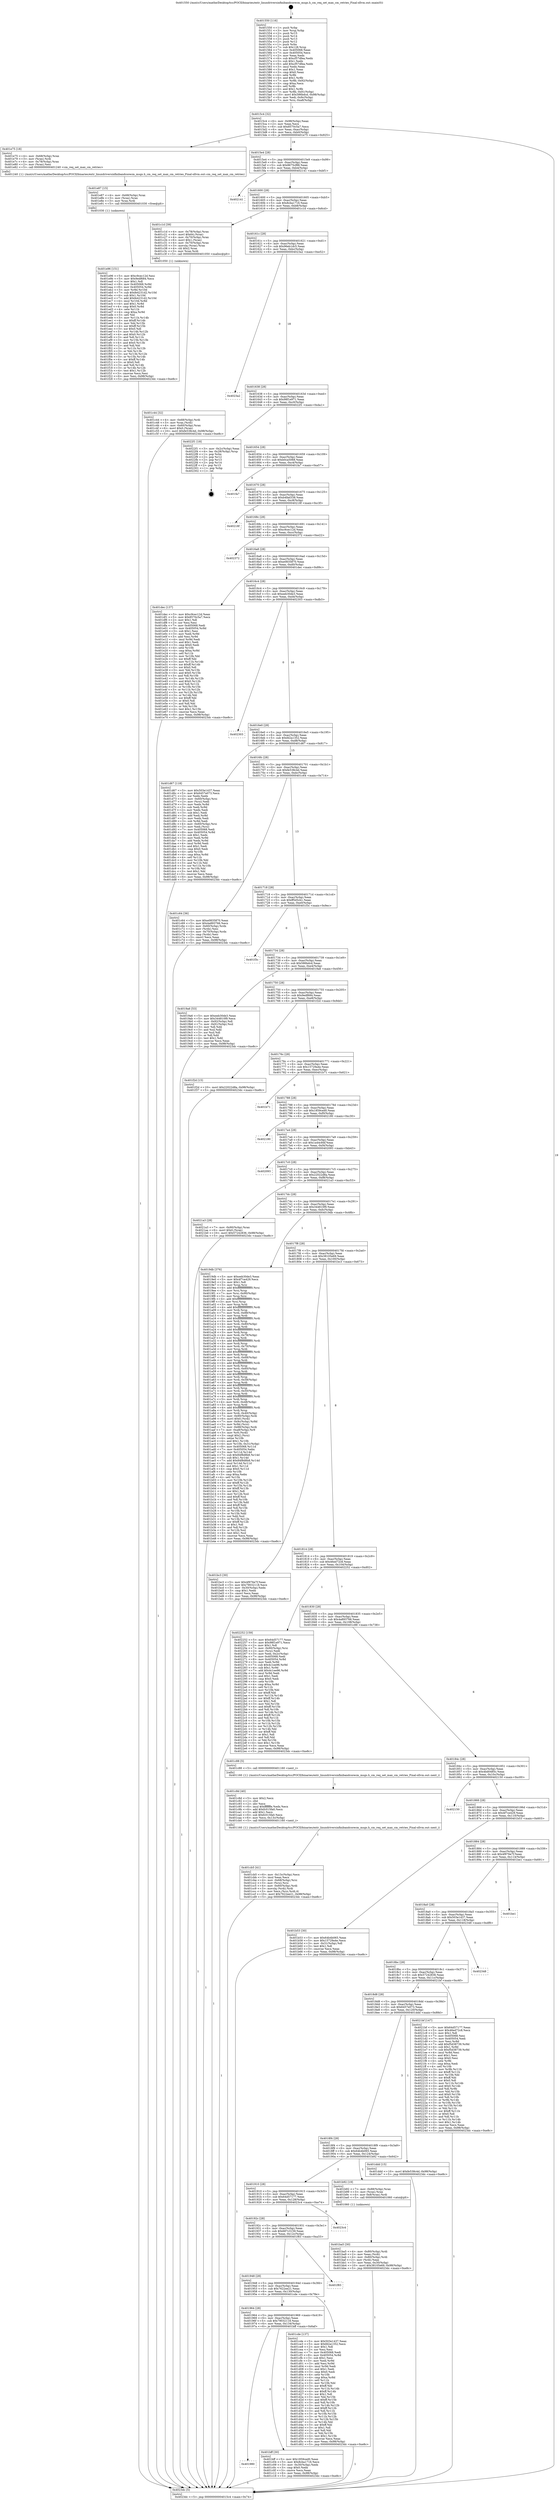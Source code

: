 digraph "0x401550" {
  label = "0x401550 (/mnt/c/Users/mathe/Desktop/tcc/POCII/binaries/extr_linuxdriversinfinibandcorecm_msgs.h_cm_req_set_max_cm_retries_Final-ollvm.out::main(0))"
  labelloc = "t"
  node[shape=record]

  Entry [label="",width=0.3,height=0.3,shape=circle,fillcolor=black,style=filled]
  "0x4015c4" [label="{
     0x4015c4 [32]\l
     | [instrs]\l
     &nbsp;&nbsp;0x4015c4 \<+6\>: mov -0x98(%rbp),%eax\l
     &nbsp;&nbsp;0x4015ca \<+2\>: mov %eax,%ecx\l
     &nbsp;&nbsp;0x4015cc \<+6\>: sub $0x8570c5a7,%ecx\l
     &nbsp;&nbsp;0x4015d2 \<+6\>: mov %eax,-0xac(%rbp)\l
     &nbsp;&nbsp;0x4015d8 \<+6\>: mov %ecx,-0xb0(%rbp)\l
     &nbsp;&nbsp;0x4015de \<+6\>: je 0000000000401e75 \<main+0x925\>\l
  }"]
  "0x401e75" [label="{
     0x401e75 [18]\l
     | [instrs]\l
     &nbsp;&nbsp;0x401e75 \<+4\>: mov -0x68(%rbp),%rax\l
     &nbsp;&nbsp;0x401e79 \<+3\>: mov (%rax),%rdi\l
     &nbsp;&nbsp;0x401e7c \<+4\>: mov -0x78(%rbp),%rax\l
     &nbsp;&nbsp;0x401e80 \<+2\>: mov (%rax),%esi\l
     &nbsp;&nbsp;0x401e82 \<+5\>: call 0000000000401240 \<cm_req_set_max_cm_retries\>\l
     | [calls]\l
     &nbsp;&nbsp;0x401240 \{1\} (/mnt/c/Users/mathe/Desktop/tcc/POCII/binaries/extr_linuxdriversinfinibandcorecm_msgs.h_cm_req_set_max_cm_retries_Final-ollvm.out::cm_req_set_max_cm_retries)\l
  }"]
  "0x4015e4" [label="{
     0x4015e4 [28]\l
     | [instrs]\l
     &nbsp;&nbsp;0x4015e4 \<+5\>: jmp 00000000004015e9 \<main+0x99\>\l
     &nbsp;&nbsp;0x4015e9 \<+6\>: mov -0xac(%rbp),%eax\l
     &nbsp;&nbsp;0x4015ef \<+5\>: sub $0x8675cf88,%eax\l
     &nbsp;&nbsp;0x4015f4 \<+6\>: mov %eax,-0xb4(%rbp)\l
     &nbsp;&nbsp;0x4015fa \<+6\>: je 0000000000402141 \<main+0xbf1\>\l
  }"]
  Exit [label="",width=0.3,height=0.3,shape=circle,fillcolor=black,style=filled,peripheries=2]
  "0x402141" [label="{
     0x402141\l
  }", style=dashed]
  "0x401600" [label="{
     0x401600 [28]\l
     | [instrs]\l
     &nbsp;&nbsp;0x401600 \<+5\>: jmp 0000000000401605 \<main+0xb5\>\l
     &nbsp;&nbsp;0x401605 \<+6\>: mov -0xac(%rbp),%eax\l
     &nbsp;&nbsp;0x40160b \<+5\>: sub $0x8cba1716,%eax\l
     &nbsp;&nbsp;0x401610 \<+6\>: mov %eax,-0xb8(%rbp)\l
     &nbsp;&nbsp;0x401616 \<+6\>: je 0000000000401c1d \<main+0x6cd\>\l
  }"]
  "0x401e96" [label="{
     0x401e96 [151]\l
     | [instrs]\l
     &nbsp;&nbsp;0x401e96 \<+5\>: mov $0xc9cec12d,%esi\l
     &nbsp;&nbsp;0x401e9b \<+5\>: mov $0x9edf684,%ecx\l
     &nbsp;&nbsp;0x401ea0 \<+2\>: mov $0x1,%dl\l
     &nbsp;&nbsp;0x401ea2 \<+8\>: mov 0x405068,%r8d\l
     &nbsp;&nbsp;0x401eaa \<+8\>: mov 0x405054,%r9d\l
     &nbsp;&nbsp;0x401eb2 \<+3\>: mov %r8d,%r10d\l
     &nbsp;&nbsp;0x401eb5 \<+7\>: sub $0xfe4231d2,%r10d\l
     &nbsp;&nbsp;0x401ebc \<+4\>: sub $0x1,%r10d\l
     &nbsp;&nbsp;0x401ec0 \<+7\>: add $0xfe4231d2,%r10d\l
     &nbsp;&nbsp;0x401ec7 \<+4\>: imul %r10d,%r8d\l
     &nbsp;&nbsp;0x401ecb \<+4\>: and $0x1,%r8d\l
     &nbsp;&nbsp;0x401ecf \<+4\>: cmp $0x0,%r8d\l
     &nbsp;&nbsp;0x401ed3 \<+4\>: sete %r11b\l
     &nbsp;&nbsp;0x401ed7 \<+4\>: cmp $0xa,%r9d\l
     &nbsp;&nbsp;0x401edb \<+3\>: setl %bl\l
     &nbsp;&nbsp;0x401ede \<+3\>: mov %r11b,%r14b\l
     &nbsp;&nbsp;0x401ee1 \<+4\>: xor $0xff,%r14b\l
     &nbsp;&nbsp;0x401ee5 \<+3\>: mov %bl,%r15b\l
     &nbsp;&nbsp;0x401ee8 \<+4\>: xor $0xff,%r15b\l
     &nbsp;&nbsp;0x401eec \<+3\>: xor $0x0,%dl\l
     &nbsp;&nbsp;0x401eef \<+3\>: mov %r14b,%r12b\l
     &nbsp;&nbsp;0x401ef2 \<+4\>: and $0x0,%r12b\l
     &nbsp;&nbsp;0x401ef6 \<+3\>: and %dl,%r11b\l
     &nbsp;&nbsp;0x401ef9 \<+3\>: mov %r15b,%r13b\l
     &nbsp;&nbsp;0x401efc \<+4\>: and $0x0,%r13b\l
     &nbsp;&nbsp;0x401f00 \<+2\>: and %dl,%bl\l
     &nbsp;&nbsp;0x401f02 \<+3\>: or %r11b,%r12b\l
     &nbsp;&nbsp;0x401f05 \<+3\>: or %bl,%r13b\l
     &nbsp;&nbsp;0x401f08 \<+3\>: xor %r13b,%r12b\l
     &nbsp;&nbsp;0x401f0b \<+3\>: or %r15b,%r14b\l
     &nbsp;&nbsp;0x401f0e \<+4\>: xor $0xff,%r14b\l
     &nbsp;&nbsp;0x401f12 \<+3\>: or $0x0,%dl\l
     &nbsp;&nbsp;0x401f15 \<+3\>: and %dl,%r14b\l
     &nbsp;&nbsp;0x401f18 \<+3\>: or %r14b,%r12b\l
     &nbsp;&nbsp;0x401f1b \<+4\>: test $0x1,%r12b\l
     &nbsp;&nbsp;0x401f1f \<+3\>: cmovne %ecx,%esi\l
     &nbsp;&nbsp;0x401f22 \<+6\>: mov %esi,-0x98(%rbp)\l
     &nbsp;&nbsp;0x401f28 \<+5\>: jmp 00000000004023dc \<main+0xe8c\>\l
  }"]
  "0x401c1d" [label="{
     0x401c1d [39]\l
     | [instrs]\l
     &nbsp;&nbsp;0x401c1d \<+4\>: mov -0x78(%rbp),%rax\l
     &nbsp;&nbsp;0x401c21 \<+6\>: movl $0x64,(%rax)\l
     &nbsp;&nbsp;0x401c27 \<+4\>: mov -0x70(%rbp),%rax\l
     &nbsp;&nbsp;0x401c2b \<+6\>: movl $0x1,(%rax)\l
     &nbsp;&nbsp;0x401c31 \<+4\>: mov -0x70(%rbp),%rax\l
     &nbsp;&nbsp;0x401c35 \<+3\>: movslq (%rax),%rax\l
     &nbsp;&nbsp;0x401c38 \<+4\>: shl $0x2,%rax\l
     &nbsp;&nbsp;0x401c3c \<+3\>: mov %rax,%rdi\l
     &nbsp;&nbsp;0x401c3f \<+5\>: call 0000000000401050 \<malloc@plt\>\l
     | [calls]\l
     &nbsp;&nbsp;0x401050 \{1\} (unknown)\l
  }"]
  "0x40161c" [label="{
     0x40161c [28]\l
     | [instrs]\l
     &nbsp;&nbsp;0x40161c \<+5\>: jmp 0000000000401621 \<main+0xd1\>\l
     &nbsp;&nbsp;0x401621 \<+6\>: mov -0xac(%rbp),%eax\l
     &nbsp;&nbsp;0x401627 \<+5\>: sub $0x96eb1dc5,%eax\l
     &nbsp;&nbsp;0x40162c \<+6\>: mov %eax,-0xbc(%rbp)\l
     &nbsp;&nbsp;0x401632 \<+6\>: je 00000000004023a2 \<main+0xe52\>\l
  }"]
  "0x401e87" [label="{
     0x401e87 [15]\l
     | [instrs]\l
     &nbsp;&nbsp;0x401e87 \<+4\>: mov -0x68(%rbp),%rax\l
     &nbsp;&nbsp;0x401e8b \<+3\>: mov (%rax),%rax\l
     &nbsp;&nbsp;0x401e8e \<+3\>: mov %rax,%rdi\l
     &nbsp;&nbsp;0x401e91 \<+5\>: call 0000000000401030 \<free@plt\>\l
     | [calls]\l
     &nbsp;&nbsp;0x401030 \{1\} (unknown)\l
  }"]
  "0x4023a2" [label="{
     0x4023a2\l
  }", style=dashed]
  "0x401638" [label="{
     0x401638 [28]\l
     | [instrs]\l
     &nbsp;&nbsp;0x401638 \<+5\>: jmp 000000000040163d \<main+0xed\>\l
     &nbsp;&nbsp;0x40163d \<+6\>: mov -0xac(%rbp),%eax\l
     &nbsp;&nbsp;0x401643 \<+5\>: sub $0x98f1e971,%eax\l
     &nbsp;&nbsp;0x401648 \<+6\>: mov %eax,-0xc0(%rbp)\l
     &nbsp;&nbsp;0x40164e \<+6\>: je 00000000004022f1 \<main+0xda1\>\l
  }"]
  "0x401cb5" [label="{
     0x401cb5 [41]\l
     | [instrs]\l
     &nbsp;&nbsp;0x401cb5 \<+6\>: mov -0x13c(%rbp),%ecx\l
     &nbsp;&nbsp;0x401cbb \<+3\>: imul %eax,%ecx\l
     &nbsp;&nbsp;0x401cbe \<+4\>: mov -0x68(%rbp),%rsi\l
     &nbsp;&nbsp;0x401cc2 \<+3\>: mov (%rsi),%rsi\l
     &nbsp;&nbsp;0x401cc5 \<+4\>: mov -0x60(%rbp),%rdi\l
     &nbsp;&nbsp;0x401cc9 \<+3\>: movslq (%rdi),%rdi\l
     &nbsp;&nbsp;0x401ccc \<+3\>: mov %ecx,(%rsi,%rdi,4)\l
     &nbsp;&nbsp;0x401ccf \<+10\>: movl $0x7622ee21,-0x98(%rbp)\l
     &nbsp;&nbsp;0x401cd9 \<+5\>: jmp 00000000004023dc \<main+0xe8c\>\l
  }"]
  "0x4022f1" [label="{
     0x4022f1 [18]\l
     | [instrs]\l
     &nbsp;&nbsp;0x4022f1 \<+3\>: mov -0x2c(%rbp),%eax\l
     &nbsp;&nbsp;0x4022f4 \<+4\>: lea -0x28(%rbp),%rsp\l
     &nbsp;&nbsp;0x4022f8 \<+1\>: pop %rbx\l
     &nbsp;&nbsp;0x4022f9 \<+2\>: pop %r12\l
     &nbsp;&nbsp;0x4022fb \<+2\>: pop %r13\l
     &nbsp;&nbsp;0x4022fd \<+2\>: pop %r14\l
     &nbsp;&nbsp;0x4022ff \<+2\>: pop %r15\l
     &nbsp;&nbsp;0x402301 \<+1\>: pop %rbp\l
     &nbsp;&nbsp;0x402302 \<+1\>: ret\l
  }"]
  "0x401654" [label="{
     0x401654 [28]\l
     | [instrs]\l
     &nbsp;&nbsp;0x401654 \<+5\>: jmp 0000000000401659 \<main+0x109\>\l
     &nbsp;&nbsp;0x401659 \<+6\>: mov -0xac(%rbp),%eax\l
     &nbsp;&nbsp;0x40165f \<+5\>: sub $0xb0ca5068,%eax\l
     &nbsp;&nbsp;0x401664 \<+6\>: mov %eax,-0xc4(%rbp)\l
     &nbsp;&nbsp;0x40166a \<+6\>: je 0000000000401fa7 \<main+0xa57\>\l
  }"]
  "0x401c8d" [label="{
     0x401c8d [40]\l
     | [instrs]\l
     &nbsp;&nbsp;0x401c8d \<+5\>: mov $0x2,%ecx\l
     &nbsp;&nbsp;0x401c92 \<+1\>: cltd\l
     &nbsp;&nbsp;0x401c93 \<+2\>: idiv %ecx\l
     &nbsp;&nbsp;0x401c95 \<+6\>: imul $0xfffffffe,%edx,%ecx\l
     &nbsp;&nbsp;0x401c9b \<+6\>: add $0xfc015fa0,%ecx\l
     &nbsp;&nbsp;0x401ca1 \<+3\>: add $0x1,%ecx\l
     &nbsp;&nbsp;0x401ca4 \<+6\>: sub $0xfc015fa0,%ecx\l
     &nbsp;&nbsp;0x401caa \<+6\>: mov %ecx,-0x13c(%rbp)\l
     &nbsp;&nbsp;0x401cb0 \<+5\>: call 0000000000401160 \<next_i\>\l
     | [calls]\l
     &nbsp;&nbsp;0x401160 \{1\} (/mnt/c/Users/mathe/Desktop/tcc/POCII/binaries/extr_linuxdriversinfinibandcorecm_msgs.h_cm_req_set_max_cm_retries_Final-ollvm.out::next_i)\l
  }"]
  "0x401fa7" [label="{
     0x401fa7\l
  }", style=dashed]
  "0x401670" [label="{
     0x401670 [28]\l
     | [instrs]\l
     &nbsp;&nbsp;0x401670 \<+5\>: jmp 0000000000401675 \<main+0x125\>\l
     &nbsp;&nbsp;0x401675 \<+6\>: mov -0xac(%rbp),%eax\l
     &nbsp;&nbsp;0x40167b \<+5\>: sub $0xb4fad338,%eax\l
     &nbsp;&nbsp;0x401680 \<+6\>: mov %eax,-0xc8(%rbp)\l
     &nbsp;&nbsp;0x401686 \<+6\>: je 000000000040218f \<main+0xc3f\>\l
  }"]
  "0x401c44" [label="{
     0x401c44 [32]\l
     | [instrs]\l
     &nbsp;&nbsp;0x401c44 \<+4\>: mov -0x68(%rbp),%rdi\l
     &nbsp;&nbsp;0x401c48 \<+3\>: mov %rax,(%rdi)\l
     &nbsp;&nbsp;0x401c4b \<+4\>: mov -0x60(%rbp),%rax\l
     &nbsp;&nbsp;0x401c4f \<+6\>: movl $0x0,(%rax)\l
     &nbsp;&nbsp;0x401c55 \<+10\>: movl $0xfe538c4d,-0x98(%rbp)\l
     &nbsp;&nbsp;0x401c5f \<+5\>: jmp 00000000004023dc \<main+0xe8c\>\l
  }"]
  "0x40218f" [label="{
     0x40218f\l
  }", style=dashed]
  "0x40168c" [label="{
     0x40168c [28]\l
     | [instrs]\l
     &nbsp;&nbsp;0x40168c \<+5\>: jmp 0000000000401691 \<main+0x141\>\l
     &nbsp;&nbsp;0x401691 \<+6\>: mov -0xac(%rbp),%eax\l
     &nbsp;&nbsp;0x401697 \<+5\>: sub $0xc9cec12d,%eax\l
     &nbsp;&nbsp;0x40169c \<+6\>: mov %eax,-0xcc(%rbp)\l
     &nbsp;&nbsp;0x4016a2 \<+6\>: je 0000000000402372 \<main+0xe22\>\l
  }"]
  "0x401980" [label="{
     0x401980\l
  }", style=dashed]
  "0x402372" [label="{
     0x402372\l
  }", style=dashed]
  "0x4016a8" [label="{
     0x4016a8 [28]\l
     | [instrs]\l
     &nbsp;&nbsp;0x4016a8 \<+5\>: jmp 00000000004016ad \<main+0x15d\>\l
     &nbsp;&nbsp;0x4016ad \<+6\>: mov -0xac(%rbp),%eax\l
     &nbsp;&nbsp;0x4016b3 \<+5\>: sub $0xe0835870,%eax\l
     &nbsp;&nbsp;0x4016b8 \<+6\>: mov %eax,-0xd0(%rbp)\l
     &nbsp;&nbsp;0x4016be \<+6\>: je 0000000000401dec \<main+0x89c\>\l
  }"]
  "0x401bff" [label="{
     0x401bff [30]\l
     | [instrs]\l
     &nbsp;&nbsp;0x401bff \<+5\>: mov $0x1859ced0,%eax\l
     &nbsp;&nbsp;0x401c04 \<+5\>: mov $0x8cba1716,%ecx\l
     &nbsp;&nbsp;0x401c09 \<+3\>: mov -0x30(%rbp),%edx\l
     &nbsp;&nbsp;0x401c0c \<+3\>: cmp $0x0,%edx\l
     &nbsp;&nbsp;0x401c0f \<+3\>: cmove %ecx,%eax\l
     &nbsp;&nbsp;0x401c12 \<+6\>: mov %eax,-0x98(%rbp)\l
     &nbsp;&nbsp;0x401c18 \<+5\>: jmp 00000000004023dc \<main+0xe8c\>\l
  }"]
  "0x401dec" [label="{
     0x401dec [137]\l
     | [instrs]\l
     &nbsp;&nbsp;0x401dec \<+5\>: mov $0xc9cec12d,%eax\l
     &nbsp;&nbsp;0x401df1 \<+5\>: mov $0x8570c5a7,%ecx\l
     &nbsp;&nbsp;0x401df6 \<+2\>: mov $0x1,%dl\l
     &nbsp;&nbsp;0x401df8 \<+2\>: xor %esi,%esi\l
     &nbsp;&nbsp;0x401dfa \<+7\>: mov 0x405068,%edi\l
     &nbsp;&nbsp;0x401e01 \<+8\>: mov 0x405054,%r8d\l
     &nbsp;&nbsp;0x401e09 \<+3\>: sub $0x1,%esi\l
     &nbsp;&nbsp;0x401e0c \<+3\>: mov %edi,%r9d\l
     &nbsp;&nbsp;0x401e0f \<+3\>: add %esi,%r9d\l
     &nbsp;&nbsp;0x401e12 \<+4\>: imul %r9d,%edi\l
     &nbsp;&nbsp;0x401e16 \<+3\>: and $0x1,%edi\l
     &nbsp;&nbsp;0x401e19 \<+3\>: cmp $0x0,%edi\l
     &nbsp;&nbsp;0x401e1c \<+4\>: sete %r10b\l
     &nbsp;&nbsp;0x401e20 \<+4\>: cmp $0xa,%r8d\l
     &nbsp;&nbsp;0x401e24 \<+4\>: setl %r11b\l
     &nbsp;&nbsp;0x401e28 \<+3\>: mov %r10b,%bl\l
     &nbsp;&nbsp;0x401e2b \<+3\>: xor $0xff,%bl\l
     &nbsp;&nbsp;0x401e2e \<+3\>: mov %r11b,%r14b\l
     &nbsp;&nbsp;0x401e31 \<+4\>: xor $0xff,%r14b\l
     &nbsp;&nbsp;0x401e35 \<+3\>: xor $0x0,%dl\l
     &nbsp;&nbsp;0x401e38 \<+3\>: mov %bl,%r15b\l
     &nbsp;&nbsp;0x401e3b \<+4\>: and $0x0,%r15b\l
     &nbsp;&nbsp;0x401e3f \<+3\>: and %dl,%r10b\l
     &nbsp;&nbsp;0x401e42 \<+3\>: mov %r14b,%r12b\l
     &nbsp;&nbsp;0x401e45 \<+4\>: and $0x0,%r12b\l
     &nbsp;&nbsp;0x401e49 \<+3\>: and %dl,%r11b\l
     &nbsp;&nbsp;0x401e4c \<+3\>: or %r10b,%r15b\l
     &nbsp;&nbsp;0x401e4f \<+3\>: or %r11b,%r12b\l
     &nbsp;&nbsp;0x401e52 \<+3\>: xor %r12b,%r15b\l
     &nbsp;&nbsp;0x401e55 \<+3\>: or %r14b,%bl\l
     &nbsp;&nbsp;0x401e58 \<+3\>: xor $0xff,%bl\l
     &nbsp;&nbsp;0x401e5b \<+3\>: or $0x0,%dl\l
     &nbsp;&nbsp;0x401e5e \<+2\>: and %dl,%bl\l
     &nbsp;&nbsp;0x401e60 \<+3\>: or %bl,%r15b\l
     &nbsp;&nbsp;0x401e63 \<+4\>: test $0x1,%r15b\l
     &nbsp;&nbsp;0x401e67 \<+3\>: cmovne %ecx,%eax\l
     &nbsp;&nbsp;0x401e6a \<+6\>: mov %eax,-0x98(%rbp)\l
     &nbsp;&nbsp;0x401e70 \<+5\>: jmp 00000000004023dc \<main+0xe8c\>\l
  }"]
  "0x4016c4" [label="{
     0x4016c4 [28]\l
     | [instrs]\l
     &nbsp;&nbsp;0x4016c4 \<+5\>: jmp 00000000004016c9 \<main+0x179\>\l
     &nbsp;&nbsp;0x4016c9 \<+6\>: mov -0xac(%rbp),%eax\l
     &nbsp;&nbsp;0x4016cf \<+5\>: sub $0xeeb30de3,%eax\l
     &nbsp;&nbsp;0x4016d4 \<+6\>: mov %eax,-0xd4(%rbp)\l
     &nbsp;&nbsp;0x4016da \<+6\>: je 0000000000402303 \<main+0xdb3\>\l
  }"]
  "0x401964" [label="{
     0x401964 [28]\l
     | [instrs]\l
     &nbsp;&nbsp;0x401964 \<+5\>: jmp 0000000000401969 \<main+0x419\>\l
     &nbsp;&nbsp;0x401969 \<+6\>: mov -0xac(%rbp),%eax\l
     &nbsp;&nbsp;0x40196f \<+5\>: sub $0x79032118,%eax\l
     &nbsp;&nbsp;0x401974 \<+6\>: mov %eax,-0x134(%rbp)\l
     &nbsp;&nbsp;0x40197a \<+6\>: je 0000000000401bff \<main+0x6af\>\l
  }"]
  "0x402303" [label="{
     0x402303\l
  }", style=dashed]
  "0x4016e0" [label="{
     0x4016e0 [28]\l
     | [instrs]\l
     &nbsp;&nbsp;0x4016e0 \<+5\>: jmp 00000000004016e5 \<main+0x195\>\l
     &nbsp;&nbsp;0x4016e5 \<+6\>: mov -0xac(%rbp),%eax\l
     &nbsp;&nbsp;0x4016eb \<+5\>: sub $0xfd2a1352,%eax\l
     &nbsp;&nbsp;0x4016f0 \<+6\>: mov %eax,-0xd8(%rbp)\l
     &nbsp;&nbsp;0x4016f6 \<+6\>: je 0000000000401d67 \<main+0x817\>\l
  }"]
  "0x401cde" [label="{
     0x401cde [137]\l
     | [instrs]\l
     &nbsp;&nbsp;0x401cde \<+5\>: mov $0x503e1437,%eax\l
     &nbsp;&nbsp;0x401ce3 \<+5\>: mov $0xfd2a1352,%ecx\l
     &nbsp;&nbsp;0x401ce8 \<+2\>: mov $0x1,%dl\l
     &nbsp;&nbsp;0x401cea \<+2\>: xor %esi,%esi\l
     &nbsp;&nbsp;0x401cec \<+7\>: mov 0x405068,%edi\l
     &nbsp;&nbsp;0x401cf3 \<+8\>: mov 0x405054,%r8d\l
     &nbsp;&nbsp;0x401cfb \<+3\>: sub $0x1,%esi\l
     &nbsp;&nbsp;0x401cfe \<+3\>: mov %edi,%r9d\l
     &nbsp;&nbsp;0x401d01 \<+3\>: add %esi,%r9d\l
     &nbsp;&nbsp;0x401d04 \<+4\>: imul %r9d,%edi\l
     &nbsp;&nbsp;0x401d08 \<+3\>: and $0x1,%edi\l
     &nbsp;&nbsp;0x401d0b \<+3\>: cmp $0x0,%edi\l
     &nbsp;&nbsp;0x401d0e \<+4\>: sete %r10b\l
     &nbsp;&nbsp;0x401d12 \<+4\>: cmp $0xa,%r8d\l
     &nbsp;&nbsp;0x401d16 \<+4\>: setl %r11b\l
     &nbsp;&nbsp;0x401d1a \<+3\>: mov %r10b,%bl\l
     &nbsp;&nbsp;0x401d1d \<+3\>: xor $0xff,%bl\l
     &nbsp;&nbsp;0x401d20 \<+3\>: mov %r11b,%r14b\l
     &nbsp;&nbsp;0x401d23 \<+4\>: xor $0xff,%r14b\l
     &nbsp;&nbsp;0x401d27 \<+3\>: xor $0x1,%dl\l
     &nbsp;&nbsp;0x401d2a \<+3\>: mov %bl,%r15b\l
     &nbsp;&nbsp;0x401d2d \<+4\>: and $0xff,%r15b\l
     &nbsp;&nbsp;0x401d31 \<+3\>: and %dl,%r10b\l
     &nbsp;&nbsp;0x401d34 \<+3\>: mov %r14b,%r12b\l
     &nbsp;&nbsp;0x401d37 \<+4\>: and $0xff,%r12b\l
     &nbsp;&nbsp;0x401d3b \<+3\>: and %dl,%r11b\l
     &nbsp;&nbsp;0x401d3e \<+3\>: or %r10b,%r15b\l
     &nbsp;&nbsp;0x401d41 \<+3\>: or %r11b,%r12b\l
     &nbsp;&nbsp;0x401d44 \<+3\>: xor %r12b,%r15b\l
     &nbsp;&nbsp;0x401d47 \<+3\>: or %r14b,%bl\l
     &nbsp;&nbsp;0x401d4a \<+3\>: xor $0xff,%bl\l
     &nbsp;&nbsp;0x401d4d \<+3\>: or $0x1,%dl\l
     &nbsp;&nbsp;0x401d50 \<+2\>: and %dl,%bl\l
     &nbsp;&nbsp;0x401d52 \<+3\>: or %bl,%r15b\l
     &nbsp;&nbsp;0x401d55 \<+4\>: test $0x1,%r15b\l
     &nbsp;&nbsp;0x401d59 \<+3\>: cmovne %ecx,%eax\l
     &nbsp;&nbsp;0x401d5c \<+6\>: mov %eax,-0x98(%rbp)\l
     &nbsp;&nbsp;0x401d62 \<+5\>: jmp 00000000004023dc \<main+0xe8c\>\l
  }"]
  "0x401d67" [label="{
     0x401d67 [118]\l
     | [instrs]\l
     &nbsp;&nbsp;0x401d67 \<+5\>: mov $0x503e1437,%eax\l
     &nbsp;&nbsp;0x401d6c \<+5\>: mov $0x6457e073,%ecx\l
     &nbsp;&nbsp;0x401d71 \<+2\>: xor %edx,%edx\l
     &nbsp;&nbsp;0x401d73 \<+4\>: mov -0x60(%rbp),%rsi\l
     &nbsp;&nbsp;0x401d77 \<+2\>: mov (%rsi),%edi\l
     &nbsp;&nbsp;0x401d79 \<+3\>: mov %edx,%r8d\l
     &nbsp;&nbsp;0x401d7c \<+3\>: sub %edi,%r8d\l
     &nbsp;&nbsp;0x401d7f \<+2\>: mov %edx,%edi\l
     &nbsp;&nbsp;0x401d81 \<+3\>: sub $0x1,%edi\l
     &nbsp;&nbsp;0x401d84 \<+3\>: add %edi,%r8d\l
     &nbsp;&nbsp;0x401d87 \<+2\>: mov %edx,%edi\l
     &nbsp;&nbsp;0x401d89 \<+3\>: sub %r8d,%edi\l
     &nbsp;&nbsp;0x401d8c \<+4\>: mov -0x60(%rbp),%rsi\l
     &nbsp;&nbsp;0x401d90 \<+2\>: mov %edi,(%rsi)\l
     &nbsp;&nbsp;0x401d92 \<+7\>: mov 0x405068,%edi\l
     &nbsp;&nbsp;0x401d99 \<+8\>: mov 0x405054,%r8d\l
     &nbsp;&nbsp;0x401da1 \<+3\>: sub $0x1,%edx\l
     &nbsp;&nbsp;0x401da4 \<+3\>: mov %edi,%r9d\l
     &nbsp;&nbsp;0x401da7 \<+3\>: add %edx,%r9d\l
     &nbsp;&nbsp;0x401daa \<+4\>: imul %r9d,%edi\l
     &nbsp;&nbsp;0x401dae \<+3\>: and $0x1,%edi\l
     &nbsp;&nbsp;0x401db1 \<+3\>: cmp $0x0,%edi\l
     &nbsp;&nbsp;0x401db4 \<+4\>: sete %r10b\l
     &nbsp;&nbsp;0x401db8 \<+4\>: cmp $0xa,%r8d\l
     &nbsp;&nbsp;0x401dbc \<+4\>: setl %r11b\l
     &nbsp;&nbsp;0x401dc0 \<+3\>: mov %r10b,%bl\l
     &nbsp;&nbsp;0x401dc3 \<+3\>: and %r11b,%bl\l
     &nbsp;&nbsp;0x401dc6 \<+3\>: xor %r11b,%r10b\l
     &nbsp;&nbsp;0x401dc9 \<+3\>: or %r10b,%bl\l
     &nbsp;&nbsp;0x401dcc \<+3\>: test $0x1,%bl\l
     &nbsp;&nbsp;0x401dcf \<+3\>: cmovne %ecx,%eax\l
     &nbsp;&nbsp;0x401dd2 \<+6\>: mov %eax,-0x98(%rbp)\l
     &nbsp;&nbsp;0x401dd8 \<+5\>: jmp 00000000004023dc \<main+0xe8c\>\l
  }"]
  "0x4016fc" [label="{
     0x4016fc [28]\l
     | [instrs]\l
     &nbsp;&nbsp;0x4016fc \<+5\>: jmp 0000000000401701 \<main+0x1b1\>\l
     &nbsp;&nbsp;0x401701 \<+6\>: mov -0xac(%rbp),%eax\l
     &nbsp;&nbsp;0x401707 \<+5\>: sub $0xfe538c4d,%eax\l
     &nbsp;&nbsp;0x40170c \<+6\>: mov %eax,-0xdc(%rbp)\l
     &nbsp;&nbsp;0x401712 \<+6\>: je 0000000000401c64 \<main+0x714\>\l
  }"]
  "0x401948" [label="{
     0x401948 [28]\l
     | [instrs]\l
     &nbsp;&nbsp;0x401948 \<+5\>: jmp 000000000040194d \<main+0x3fd\>\l
     &nbsp;&nbsp;0x40194d \<+6\>: mov -0xac(%rbp),%eax\l
     &nbsp;&nbsp;0x401953 \<+5\>: sub $0x7622ee21,%eax\l
     &nbsp;&nbsp;0x401958 \<+6\>: mov %eax,-0x130(%rbp)\l
     &nbsp;&nbsp;0x40195e \<+6\>: je 0000000000401cde \<main+0x78e\>\l
  }"]
  "0x401c64" [label="{
     0x401c64 [36]\l
     | [instrs]\l
     &nbsp;&nbsp;0x401c64 \<+5\>: mov $0xe0835870,%eax\l
     &nbsp;&nbsp;0x401c69 \<+5\>: mov $0x4a893766,%ecx\l
     &nbsp;&nbsp;0x401c6e \<+4\>: mov -0x60(%rbp),%rdx\l
     &nbsp;&nbsp;0x401c72 \<+2\>: mov (%rdx),%esi\l
     &nbsp;&nbsp;0x401c74 \<+4\>: mov -0x70(%rbp),%rdx\l
     &nbsp;&nbsp;0x401c78 \<+2\>: cmp (%rdx),%esi\l
     &nbsp;&nbsp;0x401c7a \<+3\>: cmovl %ecx,%eax\l
     &nbsp;&nbsp;0x401c7d \<+6\>: mov %eax,-0x98(%rbp)\l
     &nbsp;&nbsp;0x401c83 \<+5\>: jmp 00000000004023dc \<main+0xe8c\>\l
  }"]
  "0x401718" [label="{
     0x401718 [28]\l
     | [instrs]\l
     &nbsp;&nbsp;0x401718 \<+5\>: jmp 000000000040171d \<main+0x1cd\>\l
     &nbsp;&nbsp;0x40171d \<+6\>: mov -0xac(%rbp),%eax\l
     &nbsp;&nbsp;0x401723 \<+5\>: sub $0xff5d5cb1,%eax\l
     &nbsp;&nbsp;0x401728 \<+6\>: mov %eax,-0xe0(%rbp)\l
     &nbsp;&nbsp;0x40172e \<+6\>: je 0000000000401f3c \<main+0x9ec\>\l
  }"]
  "0x401f83" [label="{
     0x401f83\l
  }", style=dashed]
  "0x401f3c" [label="{
     0x401f3c\l
  }", style=dashed]
  "0x401734" [label="{
     0x401734 [28]\l
     | [instrs]\l
     &nbsp;&nbsp;0x401734 \<+5\>: jmp 0000000000401739 \<main+0x1e9\>\l
     &nbsp;&nbsp;0x401739 \<+6\>: mov -0xac(%rbp),%eax\l
     &nbsp;&nbsp;0x40173f \<+5\>: sub $0x586bdcd,%eax\l
     &nbsp;&nbsp;0x401744 \<+6\>: mov %eax,-0xe4(%rbp)\l
     &nbsp;&nbsp;0x40174a \<+6\>: je 00000000004019a6 \<main+0x456\>\l
  }"]
  "0x40192c" [label="{
     0x40192c [28]\l
     | [instrs]\l
     &nbsp;&nbsp;0x40192c \<+5\>: jmp 0000000000401931 \<main+0x3e1\>\l
     &nbsp;&nbsp;0x401931 \<+6\>: mov -0xac(%rbp),%eax\l
     &nbsp;&nbsp;0x401937 \<+5\>: sub $0x687c3159,%eax\l
     &nbsp;&nbsp;0x40193c \<+6\>: mov %eax,-0x12c(%rbp)\l
     &nbsp;&nbsp;0x401942 \<+6\>: je 0000000000401f83 \<main+0xa33\>\l
  }"]
  "0x4019a6" [label="{
     0x4019a6 [53]\l
     | [instrs]\l
     &nbsp;&nbsp;0x4019a6 \<+5\>: mov $0xeeb30de3,%eax\l
     &nbsp;&nbsp;0x4019ab \<+5\>: mov $0x344810f9,%ecx\l
     &nbsp;&nbsp;0x4019b0 \<+6\>: mov -0x92(%rbp),%dl\l
     &nbsp;&nbsp;0x4019b6 \<+7\>: mov -0x91(%rbp),%sil\l
     &nbsp;&nbsp;0x4019bd \<+3\>: mov %dl,%dil\l
     &nbsp;&nbsp;0x4019c0 \<+3\>: and %sil,%dil\l
     &nbsp;&nbsp;0x4019c3 \<+3\>: xor %sil,%dl\l
     &nbsp;&nbsp;0x4019c6 \<+3\>: or %dl,%dil\l
     &nbsp;&nbsp;0x4019c9 \<+4\>: test $0x1,%dil\l
     &nbsp;&nbsp;0x4019cd \<+3\>: cmovne %ecx,%eax\l
     &nbsp;&nbsp;0x4019d0 \<+6\>: mov %eax,-0x98(%rbp)\l
     &nbsp;&nbsp;0x4019d6 \<+5\>: jmp 00000000004023dc \<main+0xe8c\>\l
  }"]
  "0x401750" [label="{
     0x401750 [28]\l
     | [instrs]\l
     &nbsp;&nbsp;0x401750 \<+5\>: jmp 0000000000401755 \<main+0x205\>\l
     &nbsp;&nbsp;0x401755 \<+6\>: mov -0xac(%rbp),%eax\l
     &nbsp;&nbsp;0x40175b \<+5\>: sub $0x9edf684,%eax\l
     &nbsp;&nbsp;0x401760 \<+6\>: mov %eax,-0xe8(%rbp)\l
     &nbsp;&nbsp;0x401766 \<+6\>: je 0000000000401f2d \<main+0x9dd\>\l
  }"]
  "0x4023dc" [label="{
     0x4023dc [5]\l
     | [instrs]\l
     &nbsp;&nbsp;0x4023dc \<+5\>: jmp 00000000004015c4 \<main+0x74\>\l
  }"]
  "0x401550" [label="{
     0x401550 [116]\l
     | [instrs]\l
     &nbsp;&nbsp;0x401550 \<+1\>: push %rbp\l
     &nbsp;&nbsp;0x401551 \<+3\>: mov %rsp,%rbp\l
     &nbsp;&nbsp;0x401554 \<+2\>: push %r15\l
     &nbsp;&nbsp;0x401556 \<+2\>: push %r14\l
     &nbsp;&nbsp;0x401558 \<+2\>: push %r13\l
     &nbsp;&nbsp;0x40155a \<+2\>: push %r12\l
     &nbsp;&nbsp;0x40155c \<+1\>: push %rbx\l
     &nbsp;&nbsp;0x40155d \<+7\>: sub $0x128,%rsp\l
     &nbsp;&nbsp;0x401564 \<+7\>: mov 0x405068,%eax\l
     &nbsp;&nbsp;0x40156b \<+7\>: mov 0x405054,%ecx\l
     &nbsp;&nbsp;0x401572 \<+2\>: mov %eax,%edx\l
     &nbsp;&nbsp;0x401574 \<+6\>: sub $0xcf57dfea,%edx\l
     &nbsp;&nbsp;0x40157a \<+3\>: sub $0x1,%edx\l
     &nbsp;&nbsp;0x40157d \<+6\>: add $0xcf57dfea,%edx\l
     &nbsp;&nbsp;0x401583 \<+3\>: imul %edx,%eax\l
     &nbsp;&nbsp;0x401586 \<+3\>: and $0x1,%eax\l
     &nbsp;&nbsp;0x401589 \<+3\>: cmp $0x0,%eax\l
     &nbsp;&nbsp;0x40158c \<+4\>: sete %r8b\l
     &nbsp;&nbsp;0x401590 \<+4\>: and $0x1,%r8b\l
     &nbsp;&nbsp;0x401594 \<+7\>: mov %r8b,-0x92(%rbp)\l
     &nbsp;&nbsp;0x40159b \<+3\>: cmp $0xa,%ecx\l
     &nbsp;&nbsp;0x40159e \<+4\>: setl %r8b\l
     &nbsp;&nbsp;0x4015a2 \<+4\>: and $0x1,%r8b\l
     &nbsp;&nbsp;0x4015a6 \<+7\>: mov %r8b,-0x91(%rbp)\l
     &nbsp;&nbsp;0x4015ad \<+10\>: movl $0x586bdcd,-0x98(%rbp)\l
     &nbsp;&nbsp;0x4015b7 \<+6\>: mov %edi,-0x9c(%rbp)\l
     &nbsp;&nbsp;0x4015bd \<+7\>: mov %rsi,-0xa8(%rbp)\l
  }"]
  "0x4023c4" [label="{
     0x4023c4\l
  }", style=dashed]
  "0x401f2d" [label="{
     0x401f2d [15]\l
     | [instrs]\l
     &nbsp;&nbsp;0x401f2d \<+10\>: movl $0x22022d8a,-0x98(%rbp)\l
     &nbsp;&nbsp;0x401f37 \<+5\>: jmp 00000000004023dc \<main+0xe8c\>\l
  }"]
  "0x40176c" [label="{
     0x40176c [28]\l
     | [instrs]\l
     &nbsp;&nbsp;0x40176c \<+5\>: jmp 0000000000401771 \<main+0x221\>\l
     &nbsp;&nbsp;0x401771 \<+6\>: mov -0xac(%rbp),%eax\l
     &nbsp;&nbsp;0x401777 \<+5\>: sub $0x15729a4e,%eax\l
     &nbsp;&nbsp;0x40177c \<+6\>: mov %eax,-0xec(%rbp)\l
     &nbsp;&nbsp;0x401782 \<+6\>: je 0000000000401b71 \<main+0x621\>\l
  }"]
  "0x401ba5" [label="{
     0x401ba5 [30]\l
     | [instrs]\l
     &nbsp;&nbsp;0x401ba5 \<+4\>: mov -0x80(%rbp),%rdi\l
     &nbsp;&nbsp;0x401ba9 \<+2\>: mov %eax,(%rdi)\l
     &nbsp;&nbsp;0x401bab \<+4\>: mov -0x80(%rbp),%rdi\l
     &nbsp;&nbsp;0x401baf \<+2\>: mov (%rdi),%eax\l
     &nbsp;&nbsp;0x401bb1 \<+3\>: mov %eax,-0x30(%rbp)\l
     &nbsp;&nbsp;0x401bb4 \<+10\>: movl $0x38105e69,-0x98(%rbp)\l
     &nbsp;&nbsp;0x401bbe \<+5\>: jmp 00000000004023dc \<main+0xe8c\>\l
  }"]
  "0x401b71" [label="{
     0x401b71\l
  }", style=dashed]
  "0x401788" [label="{
     0x401788 [28]\l
     | [instrs]\l
     &nbsp;&nbsp;0x401788 \<+5\>: jmp 000000000040178d \<main+0x23d\>\l
     &nbsp;&nbsp;0x40178d \<+6\>: mov -0xac(%rbp),%eax\l
     &nbsp;&nbsp;0x401793 \<+5\>: sub $0x1859ced0,%eax\l
     &nbsp;&nbsp;0x401798 \<+6\>: mov %eax,-0xf0(%rbp)\l
     &nbsp;&nbsp;0x40179e \<+6\>: je 0000000000402180 \<main+0xc30\>\l
  }"]
  "0x401910" [label="{
     0x401910 [28]\l
     | [instrs]\l
     &nbsp;&nbsp;0x401910 \<+5\>: jmp 0000000000401915 \<main+0x3c5\>\l
     &nbsp;&nbsp;0x401915 \<+6\>: mov -0xac(%rbp),%eax\l
     &nbsp;&nbsp;0x40191b \<+5\>: sub $0x64d57177,%eax\l
     &nbsp;&nbsp;0x401920 \<+6\>: mov %eax,-0x128(%rbp)\l
     &nbsp;&nbsp;0x401926 \<+6\>: je 00000000004023c4 \<main+0xe74\>\l
  }"]
  "0x402180" [label="{
     0x402180\l
  }", style=dashed]
  "0x4017a4" [label="{
     0x4017a4 [28]\l
     | [instrs]\l
     &nbsp;&nbsp;0x4017a4 \<+5\>: jmp 00000000004017a9 \<main+0x259\>\l
     &nbsp;&nbsp;0x4017a9 \<+6\>: mov -0xac(%rbp),%eax\l
     &nbsp;&nbsp;0x4017af \<+5\>: sub $0x1a44c84f,%eax\l
     &nbsp;&nbsp;0x4017b4 \<+6\>: mov %eax,-0xf4(%rbp)\l
     &nbsp;&nbsp;0x4017ba \<+6\>: je 0000000000402093 \<main+0xb43\>\l
  }"]
  "0x401b92" [label="{
     0x401b92 [19]\l
     | [instrs]\l
     &nbsp;&nbsp;0x401b92 \<+7\>: mov -0x88(%rbp),%rax\l
     &nbsp;&nbsp;0x401b99 \<+3\>: mov (%rax),%rax\l
     &nbsp;&nbsp;0x401b9c \<+4\>: mov 0x8(%rax),%rdi\l
     &nbsp;&nbsp;0x401ba0 \<+5\>: call 0000000000401060 \<atoi@plt\>\l
     | [calls]\l
     &nbsp;&nbsp;0x401060 \{1\} (unknown)\l
  }"]
  "0x402093" [label="{
     0x402093\l
  }", style=dashed]
  "0x4017c0" [label="{
     0x4017c0 [28]\l
     | [instrs]\l
     &nbsp;&nbsp;0x4017c0 \<+5\>: jmp 00000000004017c5 \<main+0x275\>\l
     &nbsp;&nbsp;0x4017c5 \<+6\>: mov -0xac(%rbp),%eax\l
     &nbsp;&nbsp;0x4017cb \<+5\>: sub $0x22022d8a,%eax\l
     &nbsp;&nbsp;0x4017d0 \<+6\>: mov %eax,-0xf8(%rbp)\l
     &nbsp;&nbsp;0x4017d6 \<+6\>: je 00000000004021a3 \<main+0xc53\>\l
  }"]
  "0x4018f4" [label="{
     0x4018f4 [28]\l
     | [instrs]\l
     &nbsp;&nbsp;0x4018f4 \<+5\>: jmp 00000000004018f9 \<main+0x3a9\>\l
     &nbsp;&nbsp;0x4018f9 \<+6\>: mov -0xac(%rbp),%eax\l
     &nbsp;&nbsp;0x4018ff \<+5\>: sub $0x64b4b065,%eax\l
     &nbsp;&nbsp;0x401904 \<+6\>: mov %eax,-0x124(%rbp)\l
     &nbsp;&nbsp;0x40190a \<+6\>: je 0000000000401b92 \<main+0x642\>\l
  }"]
  "0x4021a3" [label="{
     0x4021a3 [28]\l
     | [instrs]\l
     &nbsp;&nbsp;0x4021a3 \<+7\>: mov -0x90(%rbp),%rax\l
     &nbsp;&nbsp;0x4021aa \<+6\>: movl $0x0,(%rax)\l
     &nbsp;&nbsp;0x4021b0 \<+10\>: movl $0x57242836,-0x98(%rbp)\l
     &nbsp;&nbsp;0x4021ba \<+5\>: jmp 00000000004023dc \<main+0xe8c\>\l
  }"]
  "0x4017dc" [label="{
     0x4017dc [28]\l
     | [instrs]\l
     &nbsp;&nbsp;0x4017dc \<+5\>: jmp 00000000004017e1 \<main+0x291\>\l
     &nbsp;&nbsp;0x4017e1 \<+6\>: mov -0xac(%rbp),%eax\l
     &nbsp;&nbsp;0x4017e7 \<+5\>: sub $0x344810f9,%eax\l
     &nbsp;&nbsp;0x4017ec \<+6\>: mov %eax,-0xfc(%rbp)\l
     &nbsp;&nbsp;0x4017f2 \<+6\>: je 00000000004019db \<main+0x48b\>\l
  }"]
  "0x401ddd" [label="{
     0x401ddd [15]\l
     | [instrs]\l
     &nbsp;&nbsp;0x401ddd \<+10\>: movl $0xfe538c4d,-0x98(%rbp)\l
     &nbsp;&nbsp;0x401de7 \<+5\>: jmp 00000000004023dc \<main+0xe8c\>\l
  }"]
  "0x4019db" [label="{
     0x4019db [376]\l
     | [instrs]\l
     &nbsp;&nbsp;0x4019db \<+5\>: mov $0xeeb30de3,%eax\l
     &nbsp;&nbsp;0x4019e0 \<+5\>: mov $0x4f7ce429,%ecx\l
     &nbsp;&nbsp;0x4019e5 \<+2\>: mov $0x1,%dl\l
     &nbsp;&nbsp;0x4019e7 \<+3\>: mov %rsp,%rsi\l
     &nbsp;&nbsp;0x4019ea \<+4\>: add $0xfffffffffffffff0,%rsi\l
     &nbsp;&nbsp;0x4019ee \<+3\>: mov %rsi,%rsp\l
     &nbsp;&nbsp;0x4019f1 \<+7\>: mov %rsi,-0x90(%rbp)\l
     &nbsp;&nbsp;0x4019f8 \<+3\>: mov %rsp,%rsi\l
     &nbsp;&nbsp;0x4019fb \<+4\>: add $0xfffffffffffffff0,%rsi\l
     &nbsp;&nbsp;0x4019ff \<+3\>: mov %rsi,%rsp\l
     &nbsp;&nbsp;0x401a02 \<+3\>: mov %rsp,%rdi\l
     &nbsp;&nbsp;0x401a05 \<+4\>: add $0xfffffffffffffff0,%rdi\l
     &nbsp;&nbsp;0x401a09 \<+3\>: mov %rdi,%rsp\l
     &nbsp;&nbsp;0x401a0c \<+7\>: mov %rdi,-0x88(%rbp)\l
     &nbsp;&nbsp;0x401a13 \<+3\>: mov %rsp,%rdi\l
     &nbsp;&nbsp;0x401a16 \<+4\>: add $0xfffffffffffffff0,%rdi\l
     &nbsp;&nbsp;0x401a1a \<+3\>: mov %rdi,%rsp\l
     &nbsp;&nbsp;0x401a1d \<+4\>: mov %rdi,-0x80(%rbp)\l
     &nbsp;&nbsp;0x401a21 \<+3\>: mov %rsp,%rdi\l
     &nbsp;&nbsp;0x401a24 \<+4\>: add $0xfffffffffffffff0,%rdi\l
     &nbsp;&nbsp;0x401a28 \<+3\>: mov %rdi,%rsp\l
     &nbsp;&nbsp;0x401a2b \<+4\>: mov %rdi,-0x78(%rbp)\l
     &nbsp;&nbsp;0x401a2f \<+3\>: mov %rsp,%rdi\l
     &nbsp;&nbsp;0x401a32 \<+4\>: add $0xfffffffffffffff0,%rdi\l
     &nbsp;&nbsp;0x401a36 \<+3\>: mov %rdi,%rsp\l
     &nbsp;&nbsp;0x401a39 \<+4\>: mov %rdi,-0x70(%rbp)\l
     &nbsp;&nbsp;0x401a3d \<+3\>: mov %rsp,%rdi\l
     &nbsp;&nbsp;0x401a40 \<+4\>: add $0xfffffffffffffff0,%rdi\l
     &nbsp;&nbsp;0x401a44 \<+3\>: mov %rdi,%rsp\l
     &nbsp;&nbsp;0x401a47 \<+4\>: mov %rdi,-0x68(%rbp)\l
     &nbsp;&nbsp;0x401a4b \<+3\>: mov %rsp,%rdi\l
     &nbsp;&nbsp;0x401a4e \<+4\>: add $0xfffffffffffffff0,%rdi\l
     &nbsp;&nbsp;0x401a52 \<+3\>: mov %rdi,%rsp\l
     &nbsp;&nbsp;0x401a55 \<+4\>: mov %rdi,-0x60(%rbp)\l
     &nbsp;&nbsp;0x401a59 \<+3\>: mov %rsp,%rdi\l
     &nbsp;&nbsp;0x401a5c \<+4\>: add $0xfffffffffffffff0,%rdi\l
     &nbsp;&nbsp;0x401a60 \<+3\>: mov %rdi,%rsp\l
     &nbsp;&nbsp;0x401a63 \<+4\>: mov %rdi,-0x58(%rbp)\l
     &nbsp;&nbsp;0x401a67 \<+3\>: mov %rsp,%rdi\l
     &nbsp;&nbsp;0x401a6a \<+4\>: add $0xfffffffffffffff0,%rdi\l
     &nbsp;&nbsp;0x401a6e \<+3\>: mov %rdi,%rsp\l
     &nbsp;&nbsp;0x401a71 \<+4\>: mov %rdi,-0x50(%rbp)\l
     &nbsp;&nbsp;0x401a75 \<+3\>: mov %rsp,%rdi\l
     &nbsp;&nbsp;0x401a78 \<+4\>: add $0xfffffffffffffff0,%rdi\l
     &nbsp;&nbsp;0x401a7c \<+3\>: mov %rdi,%rsp\l
     &nbsp;&nbsp;0x401a7f \<+4\>: mov %rdi,-0x48(%rbp)\l
     &nbsp;&nbsp;0x401a83 \<+3\>: mov %rsp,%rdi\l
     &nbsp;&nbsp;0x401a86 \<+4\>: add $0xfffffffffffffff0,%rdi\l
     &nbsp;&nbsp;0x401a8a \<+3\>: mov %rdi,%rsp\l
     &nbsp;&nbsp;0x401a8d \<+4\>: mov %rdi,-0x40(%rbp)\l
     &nbsp;&nbsp;0x401a91 \<+7\>: mov -0x90(%rbp),%rdi\l
     &nbsp;&nbsp;0x401a98 \<+6\>: movl $0x0,(%rdi)\l
     &nbsp;&nbsp;0x401a9e \<+7\>: mov -0x9c(%rbp),%r8d\l
     &nbsp;&nbsp;0x401aa5 \<+3\>: mov %r8d,(%rsi)\l
     &nbsp;&nbsp;0x401aa8 \<+7\>: mov -0x88(%rbp),%rdi\l
     &nbsp;&nbsp;0x401aaf \<+7\>: mov -0xa8(%rbp),%r9\l
     &nbsp;&nbsp;0x401ab6 \<+3\>: mov %r9,(%rdi)\l
     &nbsp;&nbsp;0x401ab9 \<+3\>: cmpl $0x2,(%rsi)\l
     &nbsp;&nbsp;0x401abc \<+4\>: setne %r10b\l
     &nbsp;&nbsp;0x401ac0 \<+4\>: and $0x1,%r10b\l
     &nbsp;&nbsp;0x401ac4 \<+4\>: mov %r10b,-0x31(%rbp)\l
     &nbsp;&nbsp;0x401ac8 \<+8\>: mov 0x405068,%r11d\l
     &nbsp;&nbsp;0x401ad0 \<+7\>: mov 0x405054,%ebx\l
     &nbsp;&nbsp;0x401ad7 \<+3\>: mov %r11d,%r14d\l
     &nbsp;&nbsp;0x401ada \<+7\>: sub $0x84f8d8b8,%r14d\l
     &nbsp;&nbsp;0x401ae1 \<+4\>: sub $0x1,%r14d\l
     &nbsp;&nbsp;0x401ae5 \<+7\>: add $0x84f8d8b8,%r14d\l
     &nbsp;&nbsp;0x401aec \<+4\>: imul %r14d,%r11d\l
     &nbsp;&nbsp;0x401af0 \<+4\>: and $0x1,%r11d\l
     &nbsp;&nbsp;0x401af4 \<+4\>: cmp $0x0,%r11d\l
     &nbsp;&nbsp;0x401af8 \<+4\>: sete %r10b\l
     &nbsp;&nbsp;0x401afc \<+3\>: cmp $0xa,%ebx\l
     &nbsp;&nbsp;0x401aff \<+4\>: setl %r15b\l
     &nbsp;&nbsp;0x401b03 \<+3\>: mov %r10b,%r12b\l
     &nbsp;&nbsp;0x401b06 \<+4\>: xor $0xff,%r12b\l
     &nbsp;&nbsp;0x401b0a \<+3\>: mov %r15b,%r13b\l
     &nbsp;&nbsp;0x401b0d \<+4\>: xor $0xff,%r13b\l
     &nbsp;&nbsp;0x401b11 \<+3\>: xor $0x1,%dl\l
     &nbsp;&nbsp;0x401b14 \<+3\>: mov %r12b,%sil\l
     &nbsp;&nbsp;0x401b17 \<+4\>: and $0xff,%sil\l
     &nbsp;&nbsp;0x401b1b \<+3\>: and %dl,%r10b\l
     &nbsp;&nbsp;0x401b1e \<+3\>: mov %r13b,%dil\l
     &nbsp;&nbsp;0x401b21 \<+4\>: and $0xff,%dil\l
     &nbsp;&nbsp;0x401b25 \<+3\>: and %dl,%r15b\l
     &nbsp;&nbsp;0x401b28 \<+3\>: or %r10b,%sil\l
     &nbsp;&nbsp;0x401b2b \<+3\>: or %r15b,%dil\l
     &nbsp;&nbsp;0x401b2e \<+3\>: xor %dil,%sil\l
     &nbsp;&nbsp;0x401b31 \<+3\>: or %r13b,%r12b\l
     &nbsp;&nbsp;0x401b34 \<+4\>: xor $0xff,%r12b\l
     &nbsp;&nbsp;0x401b38 \<+3\>: or $0x1,%dl\l
     &nbsp;&nbsp;0x401b3b \<+3\>: and %dl,%r12b\l
     &nbsp;&nbsp;0x401b3e \<+3\>: or %r12b,%sil\l
     &nbsp;&nbsp;0x401b41 \<+4\>: test $0x1,%sil\l
     &nbsp;&nbsp;0x401b45 \<+3\>: cmovne %ecx,%eax\l
     &nbsp;&nbsp;0x401b48 \<+6\>: mov %eax,-0x98(%rbp)\l
     &nbsp;&nbsp;0x401b4e \<+5\>: jmp 00000000004023dc \<main+0xe8c\>\l
  }"]
  "0x4017f8" [label="{
     0x4017f8 [28]\l
     | [instrs]\l
     &nbsp;&nbsp;0x4017f8 \<+5\>: jmp 00000000004017fd \<main+0x2ad\>\l
     &nbsp;&nbsp;0x4017fd \<+6\>: mov -0xac(%rbp),%eax\l
     &nbsp;&nbsp;0x401803 \<+5\>: sub $0x38105e69,%eax\l
     &nbsp;&nbsp;0x401808 \<+6\>: mov %eax,-0x100(%rbp)\l
     &nbsp;&nbsp;0x40180e \<+6\>: je 0000000000401bc3 \<main+0x673\>\l
  }"]
  "0x4018d8" [label="{
     0x4018d8 [28]\l
     | [instrs]\l
     &nbsp;&nbsp;0x4018d8 \<+5\>: jmp 00000000004018dd \<main+0x38d\>\l
     &nbsp;&nbsp;0x4018dd \<+6\>: mov -0xac(%rbp),%eax\l
     &nbsp;&nbsp;0x4018e3 \<+5\>: sub $0x6457e073,%eax\l
     &nbsp;&nbsp;0x4018e8 \<+6\>: mov %eax,-0x120(%rbp)\l
     &nbsp;&nbsp;0x4018ee \<+6\>: je 0000000000401ddd \<main+0x88d\>\l
  }"]
  "0x4021bf" [label="{
     0x4021bf [147]\l
     | [instrs]\l
     &nbsp;&nbsp;0x4021bf \<+5\>: mov $0x64d57177,%eax\l
     &nbsp;&nbsp;0x4021c4 \<+5\>: mov $0x46ed72c8,%ecx\l
     &nbsp;&nbsp;0x4021c9 \<+2\>: mov $0x1,%dl\l
     &nbsp;&nbsp;0x4021cb \<+7\>: mov 0x405068,%esi\l
     &nbsp;&nbsp;0x4021d2 \<+7\>: mov 0x405054,%edi\l
     &nbsp;&nbsp;0x4021d9 \<+3\>: mov %esi,%r8d\l
     &nbsp;&nbsp;0x4021dc \<+7\>: add $0xf5d38739,%r8d\l
     &nbsp;&nbsp;0x4021e3 \<+4\>: sub $0x1,%r8d\l
     &nbsp;&nbsp;0x4021e7 \<+7\>: sub $0xf5d38739,%r8d\l
     &nbsp;&nbsp;0x4021ee \<+4\>: imul %r8d,%esi\l
     &nbsp;&nbsp;0x4021f2 \<+3\>: and $0x1,%esi\l
     &nbsp;&nbsp;0x4021f5 \<+3\>: cmp $0x0,%esi\l
     &nbsp;&nbsp;0x4021f8 \<+4\>: sete %r9b\l
     &nbsp;&nbsp;0x4021fc \<+3\>: cmp $0xa,%edi\l
     &nbsp;&nbsp;0x4021ff \<+4\>: setl %r10b\l
     &nbsp;&nbsp;0x402203 \<+3\>: mov %r9b,%r11b\l
     &nbsp;&nbsp;0x402206 \<+4\>: xor $0xff,%r11b\l
     &nbsp;&nbsp;0x40220a \<+3\>: mov %r10b,%bl\l
     &nbsp;&nbsp;0x40220d \<+3\>: xor $0xff,%bl\l
     &nbsp;&nbsp;0x402210 \<+3\>: xor $0x0,%dl\l
     &nbsp;&nbsp;0x402213 \<+3\>: mov %r11b,%r14b\l
     &nbsp;&nbsp;0x402216 \<+4\>: and $0x0,%r14b\l
     &nbsp;&nbsp;0x40221a \<+3\>: and %dl,%r9b\l
     &nbsp;&nbsp;0x40221d \<+3\>: mov %bl,%r15b\l
     &nbsp;&nbsp;0x402220 \<+4\>: and $0x0,%r15b\l
     &nbsp;&nbsp;0x402224 \<+3\>: and %dl,%r10b\l
     &nbsp;&nbsp;0x402227 \<+3\>: or %r9b,%r14b\l
     &nbsp;&nbsp;0x40222a \<+3\>: or %r10b,%r15b\l
     &nbsp;&nbsp;0x40222d \<+3\>: xor %r15b,%r14b\l
     &nbsp;&nbsp;0x402230 \<+3\>: or %bl,%r11b\l
     &nbsp;&nbsp;0x402233 \<+4\>: xor $0xff,%r11b\l
     &nbsp;&nbsp;0x402237 \<+3\>: or $0x0,%dl\l
     &nbsp;&nbsp;0x40223a \<+3\>: and %dl,%r11b\l
     &nbsp;&nbsp;0x40223d \<+3\>: or %r11b,%r14b\l
     &nbsp;&nbsp;0x402240 \<+4\>: test $0x1,%r14b\l
     &nbsp;&nbsp;0x402244 \<+3\>: cmovne %ecx,%eax\l
     &nbsp;&nbsp;0x402247 \<+6\>: mov %eax,-0x98(%rbp)\l
     &nbsp;&nbsp;0x40224d \<+5\>: jmp 00000000004023dc \<main+0xe8c\>\l
  }"]
  "0x401bc3" [label="{
     0x401bc3 [30]\l
     | [instrs]\l
     &nbsp;&nbsp;0x401bc3 \<+5\>: mov $0x4f976e7f,%eax\l
     &nbsp;&nbsp;0x401bc8 \<+5\>: mov $0x79032118,%ecx\l
     &nbsp;&nbsp;0x401bcd \<+3\>: mov -0x30(%rbp),%edx\l
     &nbsp;&nbsp;0x401bd0 \<+3\>: cmp $0x1,%edx\l
     &nbsp;&nbsp;0x401bd3 \<+3\>: cmovl %ecx,%eax\l
     &nbsp;&nbsp;0x401bd6 \<+6\>: mov %eax,-0x98(%rbp)\l
     &nbsp;&nbsp;0x401bdc \<+5\>: jmp 00000000004023dc \<main+0xe8c\>\l
  }"]
  "0x401814" [label="{
     0x401814 [28]\l
     | [instrs]\l
     &nbsp;&nbsp;0x401814 \<+5\>: jmp 0000000000401819 \<main+0x2c9\>\l
     &nbsp;&nbsp;0x401819 \<+6\>: mov -0xac(%rbp),%eax\l
     &nbsp;&nbsp;0x40181f \<+5\>: sub $0x46ed72c8,%eax\l
     &nbsp;&nbsp;0x401824 \<+6\>: mov %eax,-0x104(%rbp)\l
     &nbsp;&nbsp;0x40182a \<+6\>: je 0000000000402252 \<main+0xd02\>\l
  }"]
  "0x4018bc" [label="{
     0x4018bc [28]\l
     | [instrs]\l
     &nbsp;&nbsp;0x4018bc \<+5\>: jmp 00000000004018c1 \<main+0x371\>\l
     &nbsp;&nbsp;0x4018c1 \<+6\>: mov -0xac(%rbp),%eax\l
     &nbsp;&nbsp;0x4018c7 \<+5\>: sub $0x57242836,%eax\l
     &nbsp;&nbsp;0x4018cc \<+6\>: mov %eax,-0x11c(%rbp)\l
     &nbsp;&nbsp;0x4018d2 \<+6\>: je 00000000004021bf \<main+0xc6f\>\l
  }"]
  "0x402252" [label="{
     0x402252 [159]\l
     | [instrs]\l
     &nbsp;&nbsp;0x402252 \<+5\>: mov $0x64d57177,%eax\l
     &nbsp;&nbsp;0x402257 \<+5\>: mov $0x98f1e971,%ecx\l
     &nbsp;&nbsp;0x40225c \<+2\>: mov $0x1,%dl\l
     &nbsp;&nbsp;0x40225e \<+7\>: mov -0x90(%rbp),%rsi\l
     &nbsp;&nbsp;0x402265 \<+2\>: mov (%rsi),%edi\l
     &nbsp;&nbsp;0x402267 \<+3\>: mov %edi,-0x2c(%rbp)\l
     &nbsp;&nbsp;0x40226a \<+7\>: mov 0x405068,%edi\l
     &nbsp;&nbsp;0x402271 \<+8\>: mov 0x405054,%r8d\l
     &nbsp;&nbsp;0x402279 \<+3\>: mov %edi,%r9d\l
     &nbsp;&nbsp;0x40227c \<+7\>: sub $0x4c1ee96,%r9d\l
     &nbsp;&nbsp;0x402283 \<+4\>: sub $0x1,%r9d\l
     &nbsp;&nbsp;0x402287 \<+7\>: add $0x4c1ee96,%r9d\l
     &nbsp;&nbsp;0x40228e \<+4\>: imul %r9d,%edi\l
     &nbsp;&nbsp;0x402292 \<+3\>: and $0x1,%edi\l
     &nbsp;&nbsp;0x402295 \<+3\>: cmp $0x0,%edi\l
     &nbsp;&nbsp;0x402298 \<+4\>: sete %r10b\l
     &nbsp;&nbsp;0x40229c \<+4\>: cmp $0xa,%r8d\l
     &nbsp;&nbsp;0x4022a0 \<+4\>: setl %r11b\l
     &nbsp;&nbsp;0x4022a4 \<+3\>: mov %r10b,%bl\l
     &nbsp;&nbsp;0x4022a7 \<+3\>: xor $0xff,%bl\l
     &nbsp;&nbsp;0x4022aa \<+3\>: mov %r11b,%r14b\l
     &nbsp;&nbsp;0x4022ad \<+4\>: xor $0xff,%r14b\l
     &nbsp;&nbsp;0x4022b1 \<+3\>: xor $0x1,%dl\l
     &nbsp;&nbsp;0x4022b4 \<+3\>: mov %bl,%r15b\l
     &nbsp;&nbsp;0x4022b7 \<+4\>: and $0xff,%r15b\l
     &nbsp;&nbsp;0x4022bb \<+3\>: and %dl,%r10b\l
     &nbsp;&nbsp;0x4022be \<+3\>: mov %r14b,%r12b\l
     &nbsp;&nbsp;0x4022c1 \<+4\>: and $0xff,%r12b\l
     &nbsp;&nbsp;0x4022c5 \<+3\>: and %dl,%r11b\l
     &nbsp;&nbsp;0x4022c8 \<+3\>: or %r10b,%r15b\l
     &nbsp;&nbsp;0x4022cb \<+3\>: or %r11b,%r12b\l
     &nbsp;&nbsp;0x4022ce \<+3\>: xor %r12b,%r15b\l
     &nbsp;&nbsp;0x4022d1 \<+3\>: or %r14b,%bl\l
     &nbsp;&nbsp;0x4022d4 \<+3\>: xor $0xff,%bl\l
     &nbsp;&nbsp;0x4022d7 \<+3\>: or $0x1,%dl\l
     &nbsp;&nbsp;0x4022da \<+2\>: and %dl,%bl\l
     &nbsp;&nbsp;0x4022dc \<+3\>: or %bl,%r15b\l
     &nbsp;&nbsp;0x4022df \<+4\>: test $0x1,%r15b\l
     &nbsp;&nbsp;0x4022e3 \<+3\>: cmovne %ecx,%eax\l
     &nbsp;&nbsp;0x4022e6 \<+6\>: mov %eax,-0x98(%rbp)\l
     &nbsp;&nbsp;0x4022ec \<+5\>: jmp 00000000004023dc \<main+0xe8c\>\l
  }"]
  "0x401830" [label="{
     0x401830 [28]\l
     | [instrs]\l
     &nbsp;&nbsp;0x401830 \<+5\>: jmp 0000000000401835 \<main+0x2e5\>\l
     &nbsp;&nbsp;0x401835 \<+6\>: mov -0xac(%rbp),%eax\l
     &nbsp;&nbsp;0x40183b \<+5\>: sub $0x4a893766,%eax\l
     &nbsp;&nbsp;0x401840 \<+6\>: mov %eax,-0x108(%rbp)\l
     &nbsp;&nbsp;0x401846 \<+6\>: je 0000000000401c88 \<main+0x738\>\l
  }"]
  "0x402348" [label="{
     0x402348\l
  }", style=dashed]
  "0x401c88" [label="{
     0x401c88 [5]\l
     | [instrs]\l
     &nbsp;&nbsp;0x401c88 \<+5\>: call 0000000000401160 \<next_i\>\l
     | [calls]\l
     &nbsp;&nbsp;0x401160 \{1\} (/mnt/c/Users/mathe/Desktop/tcc/POCII/binaries/extr_linuxdriversinfinibandcorecm_msgs.h_cm_req_set_max_cm_retries_Final-ollvm.out::next_i)\l
  }"]
  "0x40184c" [label="{
     0x40184c [28]\l
     | [instrs]\l
     &nbsp;&nbsp;0x40184c \<+5\>: jmp 0000000000401851 \<main+0x301\>\l
     &nbsp;&nbsp;0x401851 \<+6\>: mov -0xac(%rbp),%eax\l
     &nbsp;&nbsp;0x401857 \<+5\>: sub $0x4bd0485c,%eax\l
     &nbsp;&nbsp;0x40185c \<+6\>: mov %eax,-0x10c(%rbp)\l
     &nbsp;&nbsp;0x401862 \<+6\>: je 0000000000402150 \<main+0xc00\>\l
  }"]
  "0x4018a0" [label="{
     0x4018a0 [28]\l
     | [instrs]\l
     &nbsp;&nbsp;0x4018a0 \<+5\>: jmp 00000000004018a5 \<main+0x355\>\l
     &nbsp;&nbsp;0x4018a5 \<+6\>: mov -0xac(%rbp),%eax\l
     &nbsp;&nbsp;0x4018ab \<+5\>: sub $0x503e1437,%eax\l
     &nbsp;&nbsp;0x4018b0 \<+6\>: mov %eax,-0x118(%rbp)\l
     &nbsp;&nbsp;0x4018b6 \<+6\>: je 0000000000402348 \<main+0xdf8\>\l
  }"]
  "0x402150" [label="{
     0x402150\l
  }", style=dashed]
  "0x401868" [label="{
     0x401868 [28]\l
     | [instrs]\l
     &nbsp;&nbsp;0x401868 \<+5\>: jmp 000000000040186d \<main+0x31d\>\l
     &nbsp;&nbsp;0x40186d \<+6\>: mov -0xac(%rbp),%eax\l
     &nbsp;&nbsp;0x401873 \<+5\>: sub $0x4f7ce429,%eax\l
     &nbsp;&nbsp;0x401878 \<+6\>: mov %eax,-0x110(%rbp)\l
     &nbsp;&nbsp;0x40187e \<+6\>: je 0000000000401b53 \<main+0x603\>\l
  }"]
  "0x401be1" [label="{
     0x401be1\l
  }", style=dashed]
  "0x401b53" [label="{
     0x401b53 [30]\l
     | [instrs]\l
     &nbsp;&nbsp;0x401b53 \<+5\>: mov $0x64b4b065,%eax\l
     &nbsp;&nbsp;0x401b58 \<+5\>: mov $0x15729a4e,%ecx\l
     &nbsp;&nbsp;0x401b5d \<+3\>: mov -0x31(%rbp),%dl\l
     &nbsp;&nbsp;0x401b60 \<+3\>: test $0x1,%dl\l
     &nbsp;&nbsp;0x401b63 \<+3\>: cmovne %ecx,%eax\l
     &nbsp;&nbsp;0x401b66 \<+6\>: mov %eax,-0x98(%rbp)\l
     &nbsp;&nbsp;0x401b6c \<+5\>: jmp 00000000004023dc \<main+0xe8c\>\l
  }"]
  "0x401884" [label="{
     0x401884 [28]\l
     | [instrs]\l
     &nbsp;&nbsp;0x401884 \<+5\>: jmp 0000000000401889 \<main+0x339\>\l
     &nbsp;&nbsp;0x401889 \<+6\>: mov -0xac(%rbp),%eax\l
     &nbsp;&nbsp;0x40188f \<+5\>: sub $0x4f976e7f,%eax\l
     &nbsp;&nbsp;0x401894 \<+6\>: mov %eax,-0x114(%rbp)\l
     &nbsp;&nbsp;0x40189a \<+6\>: je 0000000000401be1 \<main+0x691\>\l
  }"]
  Entry -> "0x401550" [label=" 1"]
  "0x4015c4" -> "0x401e75" [label=" 1"]
  "0x4015c4" -> "0x4015e4" [label=" 19"]
  "0x4022f1" -> Exit [label=" 1"]
  "0x4015e4" -> "0x402141" [label=" 0"]
  "0x4015e4" -> "0x401600" [label=" 19"]
  "0x402252" -> "0x4023dc" [label=" 1"]
  "0x401600" -> "0x401c1d" [label=" 1"]
  "0x401600" -> "0x40161c" [label=" 18"]
  "0x4021bf" -> "0x4023dc" [label=" 1"]
  "0x40161c" -> "0x4023a2" [label=" 0"]
  "0x40161c" -> "0x401638" [label=" 18"]
  "0x4021a3" -> "0x4023dc" [label=" 1"]
  "0x401638" -> "0x4022f1" [label=" 1"]
  "0x401638" -> "0x401654" [label=" 17"]
  "0x401f2d" -> "0x4023dc" [label=" 1"]
  "0x401654" -> "0x401fa7" [label=" 0"]
  "0x401654" -> "0x401670" [label=" 17"]
  "0x401e96" -> "0x4023dc" [label=" 1"]
  "0x401670" -> "0x40218f" [label=" 0"]
  "0x401670" -> "0x40168c" [label=" 17"]
  "0x401e87" -> "0x401e96" [label=" 1"]
  "0x40168c" -> "0x402372" [label=" 0"]
  "0x40168c" -> "0x4016a8" [label=" 17"]
  "0x401e75" -> "0x401e87" [label=" 1"]
  "0x4016a8" -> "0x401dec" [label=" 1"]
  "0x4016a8" -> "0x4016c4" [label=" 16"]
  "0x401dec" -> "0x4023dc" [label=" 1"]
  "0x4016c4" -> "0x402303" [label=" 0"]
  "0x4016c4" -> "0x4016e0" [label=" 16"]
  "0x401d67" -> "0x4023dc" [label=" 1"]
  "0x4016e0" -> "0x401d67" [label=" 1"]
  "0x4016e0" -> "0x4016fc" [label=" 15"]
  "0x401cde" -> "0x4023dc" [label=" 1"]
  "0x4016fc" -> "0x401c64" [label=" 2"]
  "0x4016fc" -> "0x401718" [label=" 13"]
  "0x401c8d" -> "0x401cb5" [label=" 1"]
  "0x401718" -> "0x401f3c" [label=" 0"]
  "0x401718" -> "0x401734" [label=" 13"]
  "0x401c88" -> "0x401c8d" [label=" 1"]
  "0x401734" -> "0x4019a6" [label=" 1"]
  "0x401734" -> "0x401750" [label=" 12"]
  "0x4019a6" -> "0x4023dc" [label=" 1"]
  "0x401550" -> "0x4015c4" [label=" 1"]
  "0x4023dc" -> "0x4015c4" [label=" 19"]
  "0x401c44" -> "0x4023dc" [label=" 1"]
  "0x401750" -> "0x401f2d" [label=" 1"]
  "0x401750" -> "0x40176c" [label=" 11"]
  "0x401c1d" -> "0x401c44" [label=" 1"]
  "0x40176c" -> "0x401b71" [label=" 0"]
  "0x40176c" -> "0x401788" [label=" 11"]
  "0x401964" -> "0x401980" [label=" 0"]
  "0x401788" -> "0x402180" [label=" 0"]
  "0x401788" -> "0x4017a4" [label=" 11"]
  "0x401964" -> "0x401bff" [label=" 1"]
  "0x4017a4" -> "0x402093" [label=" 0"]
  "0x4017a4" -> "0x4017c0" [label=" 11"]
  "0x401ddd" -> "0x4023dc" [label=" 1"]
  "0x4017c0" -> "0x4021a3" [label=" 1"]
  "0x4017c0" -> "0x4017dc" [label=" 10"]
  "0x401948" -> "0x401cde" [label=" 1"]
  "0x4017dc" -> "0x4019db" [label=" 1"]
  "0x4017dc" -> "0x4017f8" [label=" 9"]
  "0x401cb5" -> "0x4023dc" [label=" 1"]
  "0x4019db" -> "0x4023dc" [label=" 1"]
  "0x40192c" -> "0x401f83" [label=" 0"]
  "0x4017f8" -> "0x401bc3" [label=" 1"]
  "0x4017f8" -> "0x401814" [label=" 8"]
  "0x401c64" -> "0x4023dc" [label=" 2"]
  "0x401814" -> "0x402252" [label=" 1"]
  "0x401814" -> "0x401830" [label=" 7"]
  "0x401910" -> "0x4023c4" [label=" 0"]
  "0x401830" -> "0x401c88" [label=" 1"]
  "0x401830" -> "0x40184c" [label=" 6"]
  "0x401bff" -> "0x4023dc" [label=" 1"]
  "0x40184c" -> "0x402150" [label=" 0"]
  "0x40184c" -> "0x401868" [label=" 6"]
  "0x401ba5" -> "0x4023dc" [label=" 1"]
  "0x401868" -> "0x401b53" [label=" 1"]
  "0x401868" -> "0x401884" [label=" 5"]
  "0x401b53" -> "0x4023dc" [label=" 1"]
  "0x401b92" -> "0x401ba5" [label=" 1"]
  "0x401884" -> "0x401be1" [label=" 0"]
  "0x401884" -> "0x4018a0" [label=" 5"]
  "0x401bc3" -> "0x4023dc" [label=" 1"]
  "0x4018a0" -> "0x402348" [label=" 0"]
  "0x4018a0" -> "0x4018bc" [label=" 5"]
  "0x401910" -> "0x40192c" [label=" 2"]
  "0x4018bc" -> "0x4021bf" [label=" 1"]
  "0x4018bc" -> "0x4018d8" [label=" 4"]
  "0x40192c" -> "0x401948" [label=" 2"]
  "0x4018d8" -> "0x401ddd" [label=" 1"]
  "0x4018d8" -> "0x4018f4" [label=" 3"]
  "0x401948" -> "0x401964" [label=" 1"]
  "0x4018f4" -> "0x401b92" [label=" 1"]
  "0x4018f4" -> "0x401910" [label=" 2"]
}
